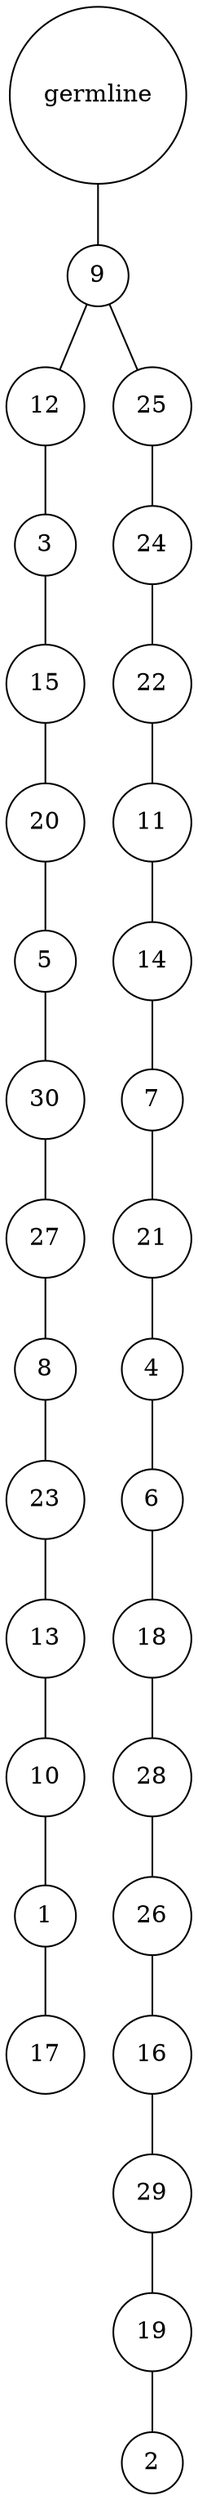 graph {
	rankdir=UD;
	splines=line;
	node [shape=circle]
	"0x7f569c4d84f0" [label="germline"];
	"0x7f569c4d8520" [label="9"];
	"0x7f569c4d84f0" -- "0x7f569c4d8520" ;
	"0x7f569c4d8550" [label="12"];
	"0x7f569c4d8520" -- "0x7f569c4d8550" ;
	"0x7f569c4d8580" [label="3"];
	"0x7f569c4d8550" -- "0x7f569c4d8580" ;
	"0x7f569c4d85b0" [label="15"];
	"0x7f569c4d8580" -- "0x7f569c4d85b0" ;
	"0x7f569c4d85e0" [label="20"];
	"0x7f569c4d85b0" -- "0x7f569c4d85e0" ;
	"0x7f569c4d8610" [label="5"];
	"0x7f569c4d85e0" -- "0x7f569c4d8610" ;
	"0x7f569c4d8640" [label="30"];
	"0x7f569c4d8610" -- "0x7f569c4d8640" ;
	"0x7f569c4d8670" [label="27"];
	"0x7f569c4d8640" -- "0x7f569c4d8670" ;
	"0x7f569c4d86a0" [label="8"];
	"0x7f569c4d8670" -- "0x7f569c4d86a0" ;
	"0x7f569c4d86d0" [label="23"];
	"0x7f569c4d86a0" -- "0x7f569c4d86d0" ;
	"0x7f569c4d8700" [label="13"];
	"0x7f569c4d86d0" -- "0x7f569c4d8700" ;
	"0x7f569c4d8730" [label="10"];
	"0x7f569c4d8700" -- "0x7f569c4d8730" ;
	"0x7f569c4d8760" [label="1"];
	"0x7f569c4d8730" -- "0x7f569c4d8760" ;
	"0x7f569c4d8790" [label="17"];
	"0x7f569c4d8760" -- "0x7f569c4d8790" ;
	"0x7f569c4d87c0" [label="25"];
	"0x7f569c4d8520" -- "0x7f569c4d87c0" ;
	"0x7f569c4d87f0" [label="24"];
	"0x7f569c4d87c0" -- "0x7f569c4d87f0" ;
	"0x7f569c4d8820" [label="22"];
	"0x7f569c4d87f0" -- "0x7f569c4d8820" ;
	"0x7f569c4d8850" [label="11"];
	"0x7f569c4d8820" -- "0x7f569c4d8850" ;
	"0x7f569c4d8880" [label="14"];
	"0x7f569c4d8850" -- "0x7f569c4d8880" ;
	"0x7f569c4d88b0" [label="7"];
	"0x7f569c4d8880" -- "0x7f569c4d88b0" ;
	"0x7f569c4d88e0" [label="21"];
	"0x7f569c4d88b0" -- "0x7f569c4d88e0" ;
	"0x7f569c4d8910" [label="4"];
	"0x7f569c4d88e0" -- "0x7f569c4d8910" ;
	"0x7f569c4d8940" [label="6"];
	"0x7f569c4d8910" -- "0x7f569c4d8940" ;
	"0x7f569c4d8970" [label="18"];
	"0x7f569c4d8940" -- "0x7f569c4d8970" ;
	"0x7f569c4d89a0" [label="28"];
	"0x7f569c4d8970" -- "0x7f569c4d89a0" ;
	"0x7f569c4d89d0" [label="26"];
	"0x7f569c4d89a0" -- "0x7f569c4d89d0" ;
	"0x7f569c4d8a00" [label="16"];
	"0x7f569c4d89d0" -- "0x7f569c4d8a00" ;
	"0x7f569c4d8a30" [label="29"];
	"0x7f569c4d8a00" -- "0x7f569c4d8a30" ;
	"0x7f569c4d8a60" [label="19"];
	"0x7f569c4d8a30" -- "0x7f569c4d8a60" ;
	"0x7f569c4d8a90" [label="2"];
	"0x7f569c4d8a60" -- "0x7f569c4d8a90" ;
}
